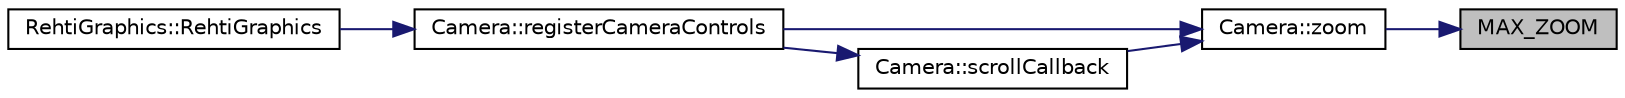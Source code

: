 digraph "MAX_ZOOM"
{
 // LATEX_PDF_SIZE
  edge [fontname="Helvetica",fontsize="10",labelfontname="Helvetica",labelfontsize="10"];
  node [fontname="Helvetica",fontsize="10",shape=record];
  rankdir="RL";
  Node1 [label="MAX_ZOOM",height=0.2,width=0.4,color="black", fillcolor="grey75", style="filled", fontcolor="black",tooltip=" "];
  Node1 -> Node2 [dir="back",color="midnightblue",fontsize="10",style="solid",fontname="Helvetica"];
  Node2 [label="Camera::zoom",height=0.2,width=0.4,color="black", fillcolor="white", style="filled",URL="$classCamera.html#af6dc1153bcd85dcb5f4c2c551e3a09b0",tooltip="Zooms the camera by the given amount."];
  Node2 -> Node3 [dir="back",color="midnightblue",fontsize="10",style="solid",fontname="Helvetica"];
  Node3 [label="Camera::registerCameraControls",height=0.2,width=0.4,color="black", fillcolor="white", style="filled",URL="$classCamera.html#a7a11d366f18cc5f2ad7183bb8792e7c9",tooltip="Registers the camera controls to the given window."];
  Node3 -> Node4 [dir="back",color="midnightblue",fontsize="10",style="solid",fontname="Helvetica"];
  Node4 [label="RehtiGraphics::RehtiGraphics",height=0.2,width=0.4,color="black", fillcolor="white", style="filled",URL="$classRehtiGraphics.html#add3c915e8b78854eaeacb0fc075f4469",tooltip="Initializes the graphics backend."];
  Node2 -> Node5 [dir="back",color="midnightblue",fontsize="10",style="solid",fontname="Helvetica"];
  Node5 [label="Camera::scrollCallback",height=0.2,width=0.4,color="black", fillcolor="white", style="filled",URL="$classCamera.html#a3fd0454142eb9ec06bd4268fa4b8043f",tooltip="callback for registering mouse scroll"];
  Node5 -> Node3 [dir="back",color="midnightblue",fontsize="10",style="solid",fontname="Helvetica"];
}
